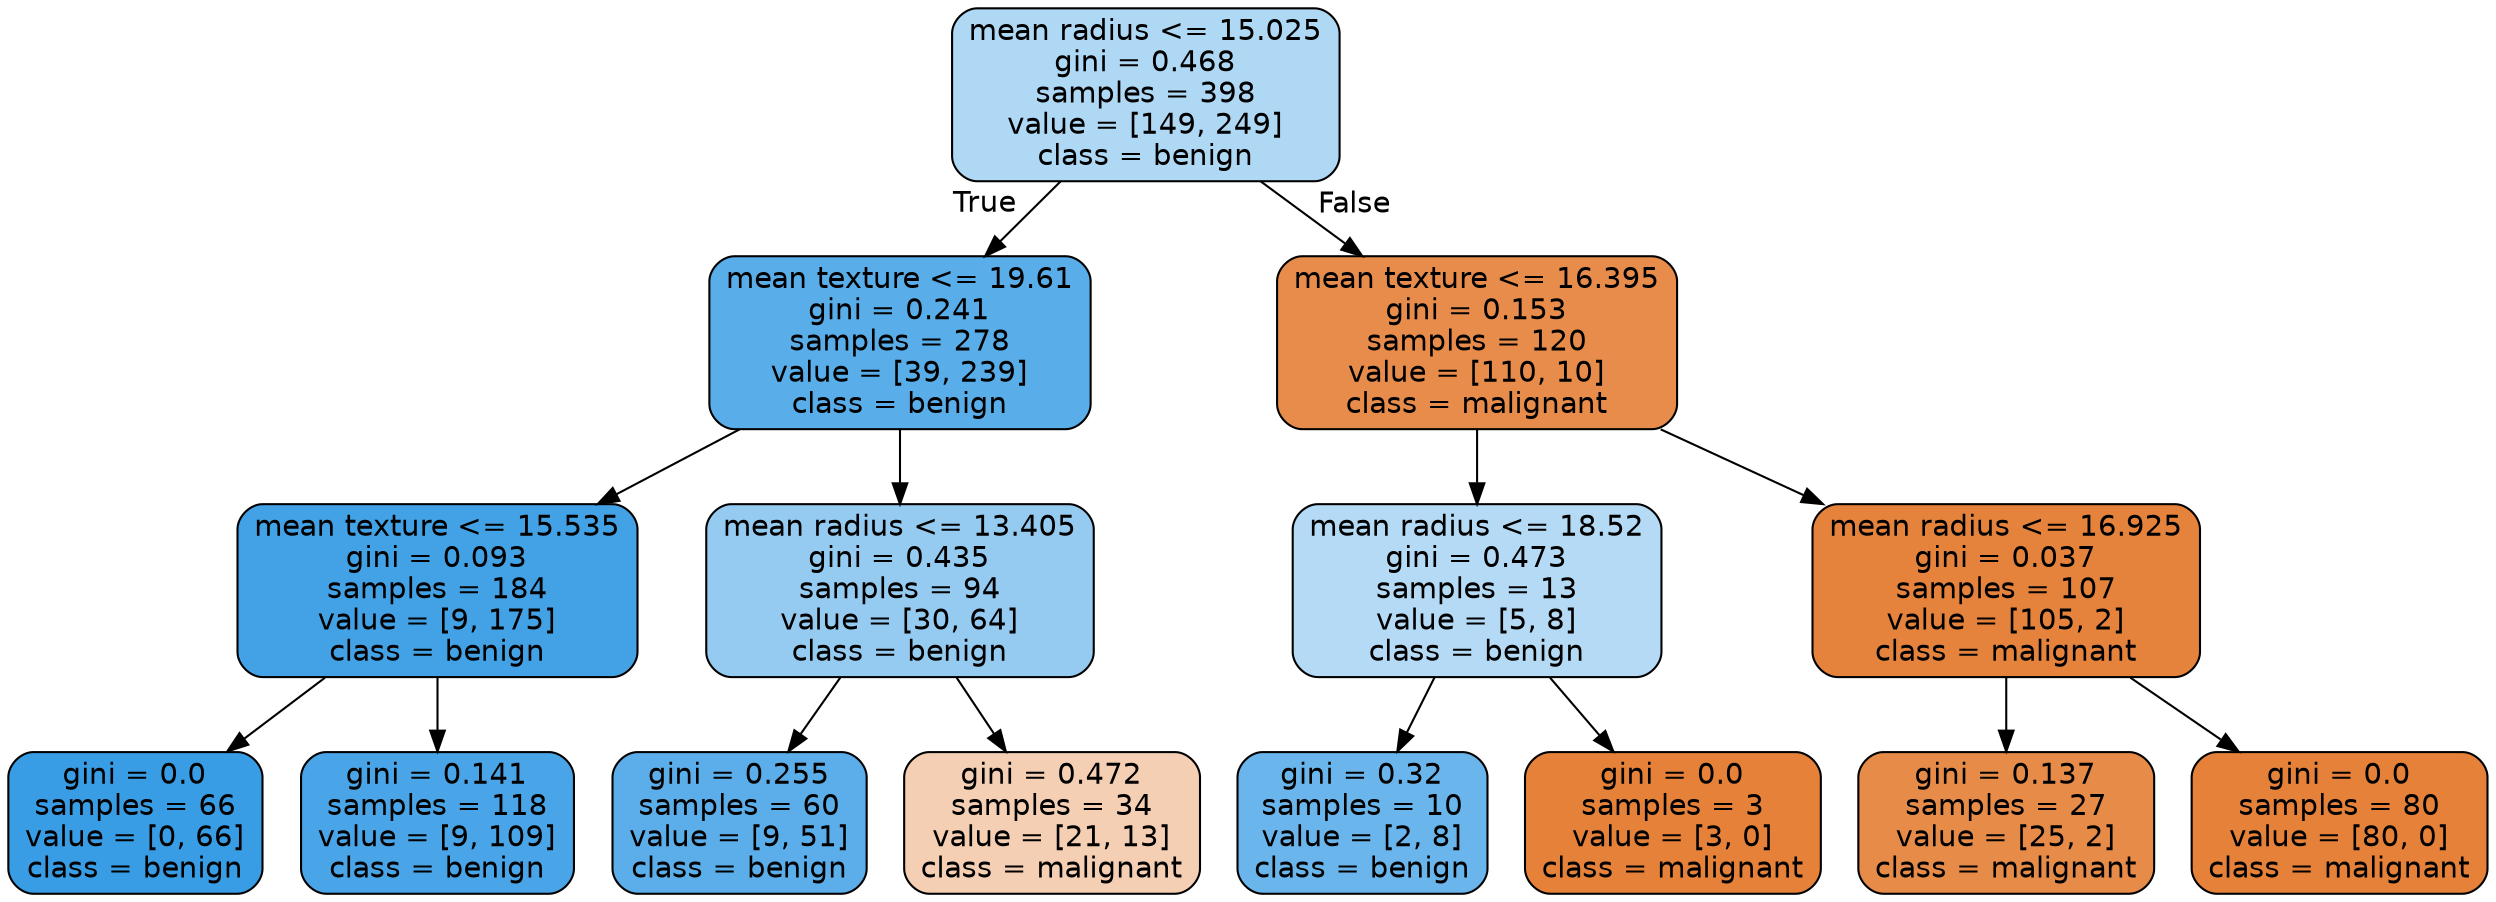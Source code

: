 digraph Tree {
node [shape=box, style="filled, rounded", color="black", fontname=helvetica] ;
edge [fontname=helvetica] ;
0 [label="mean radius <= 15.025\ngini = 0.468\nsamples = 398\nvalue = [149, 249]\nclass = benign", fillcolor="#afd8f5"] ;
1 [label="mean texture <= 19.61\ngini = 0.241\nsamples = 278\nvalue = [39, 239]\nclass = benign", fillcolor="#59ade9"] ;
0 -> 1 [labeldistance=2.5, labelangle=45, headlabel="True"] ;
2 [label="mean texture <= 15.535\ngini = 0.093\nsamples = 184\nvalue = [9, 175]\nclass = benign", fillcolor="#43a2e6"] ;
1 -> 2 ;
3 [label="gini = 0.0\nsamples = 66\nvalue = [0, 66]\nclass = benign", fillcolor="#399de5"] ;
2 -> 3 ;
4 [label="gini = 0.141\nsamples = 118\nvalue = [9, 109]\nclass = benign", fillcolor="#49a5e7"] ;
2 -> 4 ;
5 [label="mean radius <= 13.405\ngini = 0.435\nsamples = 94\nvalue = [30, 64]\nclass = benign", fillcolor="#96cbf1"] ;
1 -> 5 ;
6 [label="gini = 0.255\nsamples = 60\nvalue = [9, 51]\nclass = benign", fillcolor="#5caeea"] ;
5 -> 6 ;
7 [label="gini = 0.472\nsamples = 34\nvalue = [21, 13]\nclass = malignant", fillcolor="#f5cfb4"] ;
5 -> 7 ;
8 [label="mean texture <= 16.395\ngini = 0.153\nsamples = 120\nvalue = [110, 10]\nclass = malignant", fillcolor="#e78c4b"] ;
0 -> 8 [labeldistance=2.5, labelangle=-45, headlabel="False"] ;
9 [label="mean radius <= 18.52\ngini = 0.473\nsamples = 13\nvalue = [5, 8]\nclass = benign", fillcolor="#b5daf5"] ;
8 -> 9 ;
10 [label="gini = 0.32\nsamples = 10\nvalue = [2, 8]\nclass = benign", fillcolor="#6ab6ec"] ;
9 -> 10 ;
11 [label="gini = 0.0\nsamples = 3\nvalue = [3, 0]\nclass = malignant", fillcolor="#e58139"] ;
9 -> 11 ;
12 [label="mean radius <= 16.925\ngini = 0.037\nsamples = 107\nvalue = [105, 2]\nclass = malignant", fillcolor="#e5833d"] ;
8 -> 12 ;
13 [label="gini = 0.137\nsamples = 27\nvalue = [25, 2]\nclass = malignant", fillcolor="#e78b49"] ;
12 -> 13 ;
14 [label="gini = 0.0\nsamples = 80\nvalue = [80, 0]\nclass = malignant", fillcolor="#e58139"] ;
12 -> 14 ;
}
